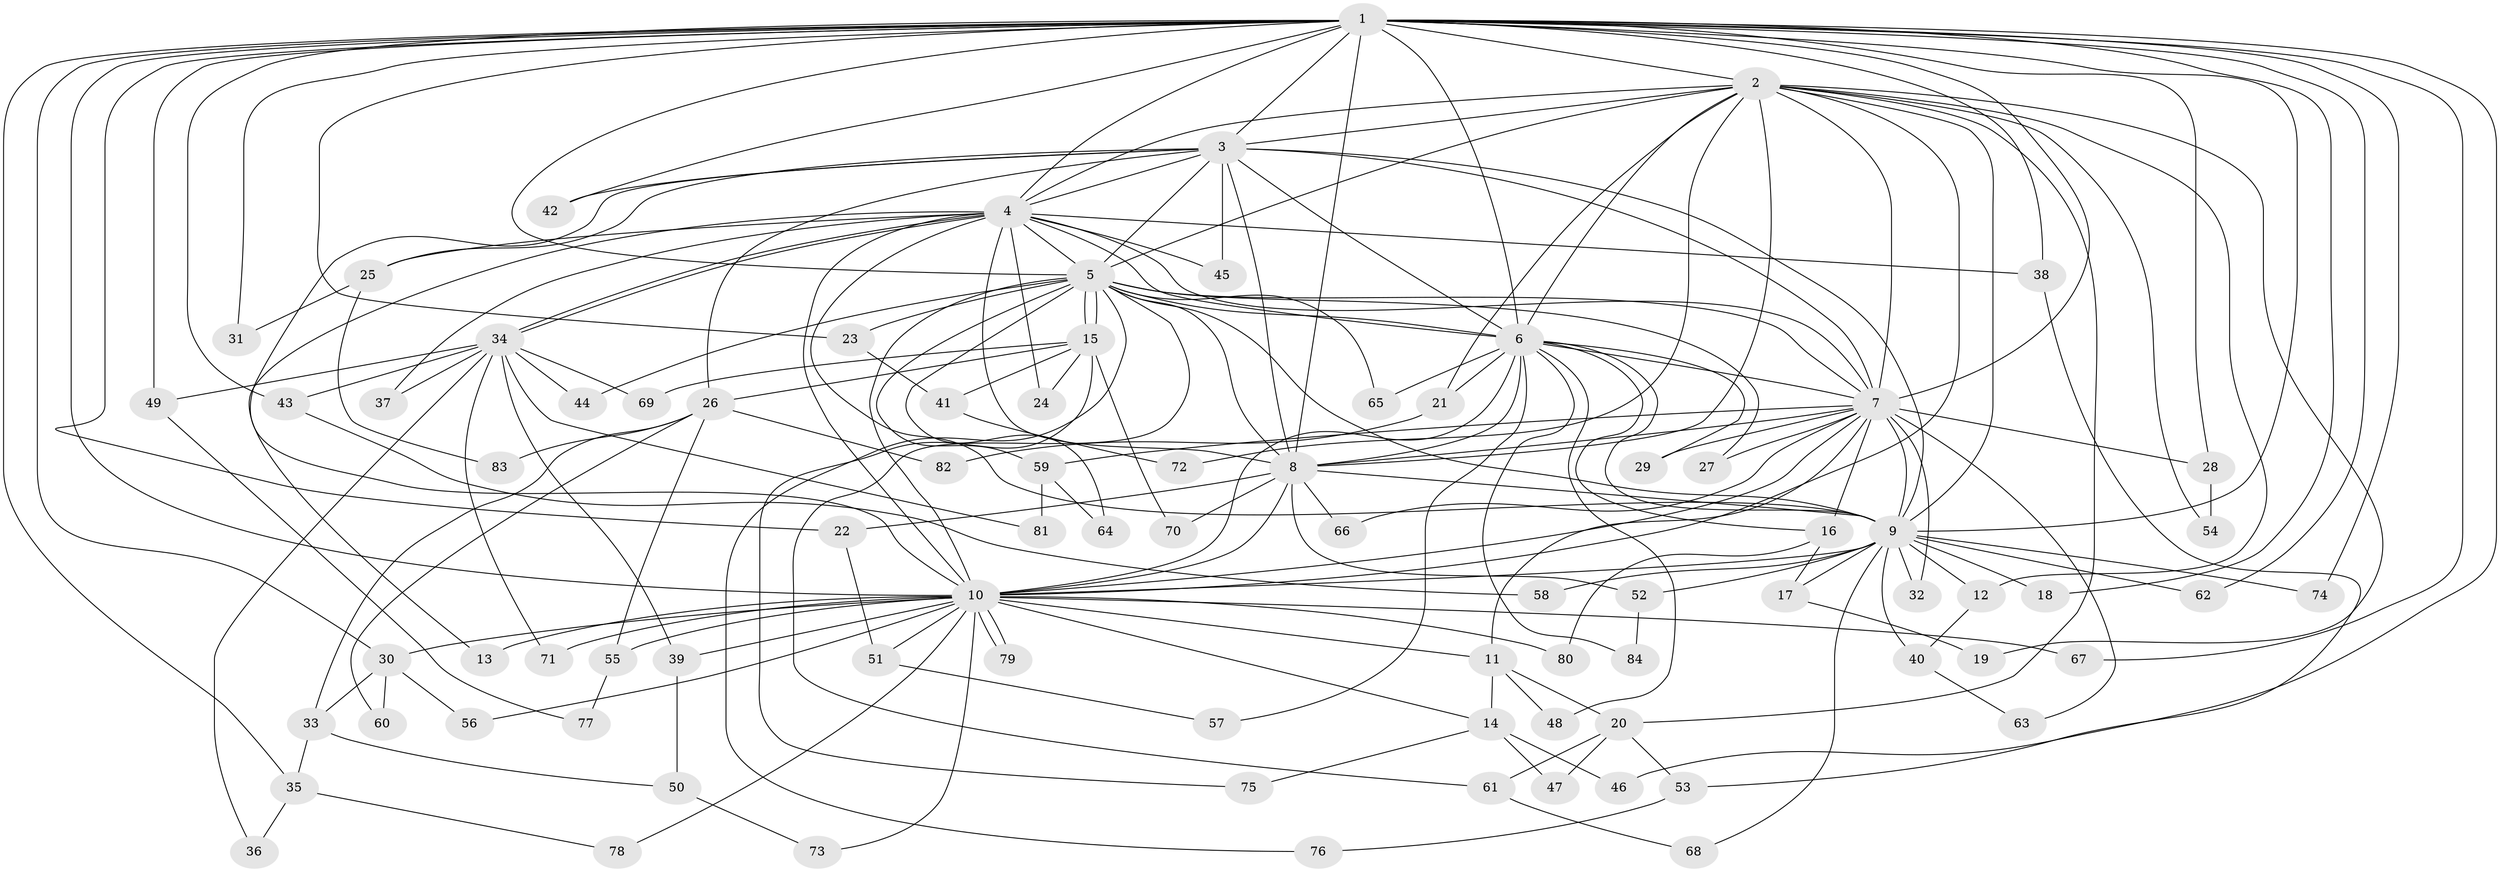 // coarse degree distribution, {8: 0.08, 1: 0.28, 2: 0.4, 9: 0.08, 11: 0.04, 3: 0.08, 14: 0.04}
// Generated by graph-tools (version 1.1) at 2025/47/03/04/25 21:47:20]
// undirected, 84 vertices, 193 edges
graph export_dot {
graph [start="1"]
  node [color=gray90,style=filled];
  1;
  2;
  3;
  4;
  5;
  6;
  7;
  8;
  9;
  10;
  11;
  12;
  13;
  14;
  15;
  16;
  17;
  18;
  19;
  20;
  21;
  22;
  23;
  24;
  25;
  26;
  27;
  28;
  29;
  30;
  31;
  32;
  33;
  34;
  35;
  36;
  37;
  38;
  39;
  40;
  41;
  42;
  43;
  44;
  45;
  46;
  47;
  48;
  49;
  50;
  51;
  52;
  53;
  54;
  55;
  56;
  57;
  58;
  59;
  60;
  61;
  62;
  63;
  64;
  65;
  66;
  67;
  68;
  69;
  70;
  71;
  72;
  73;
  74;
  75;
  76;
  77;
  78;
  79;
  80;
  81;
  82;
  83;
  84;
  1 -- 2;
  1 -- 3;
  1 -- 4;
  1 -- 5;
  1 -- 6;
  1 -- 7;
  1 -- 8;
  1 -- 9;
  1 -- 10;
  1 -- 18;
  1 -- 22;
  1 -- 23;
  1 -- 28;
  1 -- 30;
  1 -- 31;
  1 -- 35;
  1 -- 38;
  1 -- 42;
  1 -- 43;
  1 -- 46;
  1 -- 49;
  1 -- 62;
  1 -- 67;
  1 -- 74;
  2 -- 3;
  2 -- 4;
  2 -- 5;
  2 -- 6;
  2 -- 7;
  2 -- 8;
  2 -- 9;
  2 -- 10;
  2 -- 12;
  2 -- 19;
  2 -- 20;
  2 -- 21;
  2 -- 54;
  2 -- 72;
  3 -- 4;
  3 -- 5;
  3 -- 6;
  3 -- 7;
  3 -- 8;
  3 -- 9;
  3 -- 10;
  3 -- 25;
  3 -- 26;
  3 -- 42;
  3 -- 45;
  4 -- 5;
  4 -- 6;
  4 -- 7;
  4 -- 8;
  4 -- 9;
  4 -- 10;
  4 -- 13;
  4 -- 24;
  4 -- 25;
  4 -- 34;
  4 -- 34;
  4 -- 37;
  4 -- 38;
  4 -- 45;
  5 -- 6;
  5 -- 7;
  5 -- 8;
  5 -- 9;
  5 -- 10;
  5 -- 15;
  5 -- 15;
  5 -- 23;
  5 -- 27;
  5 -- 44;
  5 -- 59;
  5 -- 61;
  5 -- 64;
  5 -- 65;
  5 -- 76;
  6 -- 7;
  6 -- 8;
  6 -- 9;
  6 -- 10;
  6 -- 16;
  6 -- 21;
  6 -- 29;
  6 -- 48;
  6 -- 57;
  6 -- 65;
  6 -- 84;
  7 -- 8;
  7 -- 9;
  7 -- 10;
  7 -- 11;
  7 -- 16;
  7 -- 27;
  7 -- 28;
  7 -- 29;
  7 -- 32;
  7 -- 59;
  7 -- 63;
  7 -- 66;
  8 -- 9;
  8 -- 10;
  8 -- 22;
  8 -- 52;
  8 -- 66;
  8 -- 70;
  9 -- 10;
  9 -- 12;
  9 -- 17;
  9 -- 18;
  9 -- 32;
  9 -- 40;
  9 -- 52;
  9 -- 58;
  9 -- 62;
  9 -- 68;
  9 -- 74;
  10 -- 11;
  10 -- 13;
  10 -- 14;
  10 -- 30;
  10 -- 39;
  10 -- 51;
  10 -- 55;
  10 -- 56;
  10 -- 67;
  10 -- 71;
  10 -- 73;
  10 -- 78;
  10 -- 79;
  10 -- 79;
  10 -- 80;
  11 -- 14;
  11 -- 20;
  11 -- 48;
  12 -- 40;
  14 -- 46;
  14 -- 47;
  14 -- 75;
  15 -- 24;
  15 -- 26;
  15 -- 41;
  15 -- 69;
  15 -- 70;
  15 -- 75;
  16 -- 17;
  16 -- 80;
  17 -- 19;
  20 -- 47;
  20 -- 53;
  20 -- 61;
  21 -- 82;
  22 -- 51;
  23 -- 41;
  25 -- 31;
  25 -- 83;
  26 -- 33;
  26 -- 55;
  26 -- 60;
  26 -- 82;
  26 -- 83;
  28 -- 54;
  30 -- 33;
  30 -- 56;
  30 -- 60;
  33 -- 35;
  33 -- 50;
  34 -- 36;
  34 -- 37;
  34 -- 39;
  34 -- 43;
  34 -- 44;
  34 -- 49;
  34 -- 69;
  34 -- 71;
  34 -- 81;
  35 -- 36;
  35 -- 78;
  38 -- 53;
  39 -- 50;
  40 -- 63;
  41 -- 72;
  43 -- 58;
  49 -- 77;
  50 -- 73;
  51 -- 57;
  52 -- 84;
  53 -- 76;
  55 -- 77;
  59 -- 64;
  59 -- 81;
  61 -- 68;
}
